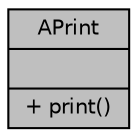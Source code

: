 digraph "APrint"
{
  edge [fontname="Helvetica",fontsize="10",labelfontname="Helvetica",labelfontsize="10"];
  node [fontname="Helvetica",fontsize="10",shape=record];
  Node4 [label="{APrint\n||+ print()\l}",height=0.2,width=0.4,color="black", fillcolor="grey75", style="filled", fontcolor="black"];
}
